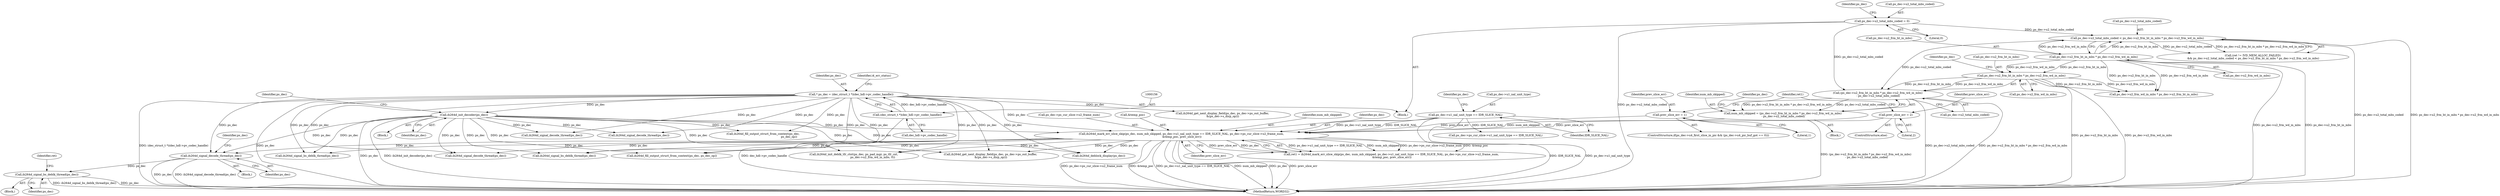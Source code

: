 digraph "0_Android_326fe991a4b7971e8aeaf4ac775491dd8abd85bb@API" {
"1001585" [label="(Call,ih264d_signal_bs_deblk_thread(ps_dec))"];
"1001576" [label="(Call,ih264d_signal_decode_thread(ps_dec))"];
"1000896" [label="(Call,ih264d_init_decoder(ps_dec))"];
"1000153" [label="(Call,* ps_dec = (dec_struct_t *)(dec_hdl->pv_codec_handle))"];
"1000155" [label="(Call,(dec_struct_t *)(dec_hdl->pv_codec_handle))"];
"1001528" [label="(Call,ih264d_mark_err_slice_skip(ps_dec, num_mb_skipped, ps_dec->u1_nal_unit_type == IDR_SLICE_NAL, ps_dec->ps_cur_slice->u2_frame_num,\n &temp_poc, prev_slice_err))"];
"1001496" [label="(Call,num_mb_skipped = (ps_dec->u2_frm_ht_in_mbs * ps_dec->u2_frm_wd_in_mbs)\n - ps_dec->u2_total_mbs_coded)"];
"1001498" [label="(Call,(ps_dec->u2_frm_ht_in_mbs * ps_dec->u2_frm_wd_in_mbs)\n - ps_dec->u2_total_mbs_coded)"];
"1001499" [label="(Call,ps_dec->u2_frm_ht_in_mbs * ps_dec->u2_frm_wd_in_mbs)"];
"1001484" [label="(Call,ps_dec->u2_frm_ht_in_mbs * ps_dec->u2_frm_wd_in_mbs)"];
"1001480" [label="(Call,ps_dec->u2_total_mbs_coded < ps_dec->u2_frm_ht_in_mbs * ps_dec->u2_frm_wd_in_mbs)"];
"1000908" [label="(Call,ps_dec->u2_total_mbs_coded = 0)"];
"1001531" [label="(Call,ps_dec->u1_nal_unit_type == IDR_SLICE_NAL)"];
"1001519" [label="(Call,prev_slice_err = 1)"];
"1001523" [label="(Call,prev_slice_err = 2)"];
"1001525" [label="(Literal,2)"];
"1001536" [label="(Call,ps_dec->ps_cur_slice->u2_frame_num)"];
"1001807" [label="(Call,ih264d_signal_bs_deblk_thread(ps_dec))"];
"1001189" [label="(Call,ih264d_signal_decode_thread(ps_dec))"];
"1001699" [label="(Call,ih264d_signal_decode_thread(ps_dec))"];
"1001528" [label="(Call,ih264d_mark_err_slice_skip(ps_dec, num_mb_skipped, ps_dec->u1_nal_unit_type == IDR_SLICE_NAL, ps_dec->ps_cur_slice->u2_frame_num,\n &temp_poc, prev_slice_err))"];
"1001523" [label="(Call,prev_slice_err = 2)"];
"1001586" [label="(Identifier,ps_dec)"];
"1001589" [label="(Identifier,ret)"];
"1000908" [label="(Call,ps_dec->u2_total_mbs_coded = 0)"];
"1001481" [label="(Call,ps_dec->u2_total_mbs_coded)"];
"1001532" [label="(Call,ps_dec->u1_nal_unit_type)"];
"1001541" [label="(Call,&temp_poc)"];
"1001497" [label="(Identifier,num_mb_skipped)"];
"1001499" [label="(Call,ps_dec->u2_frm_ht_in_mbs * ps_dec->u2_frm_wd_in_mbs)"];
"1001507" [label="(Identifier,ps_dec)"];
"1001891" [label="(Call,ps_dec->ps_cur_slice->u1_nal_unit_type == IDR_SLICE_NAL)"];
"1001403" [label="(Call,ih264d_signal_decode_thread(ps_dec))"];
"1001650" [label="(Call,ps_dec->u2_frm_wd_in_mbs * ps_dec->u2_frm_ht_in_mbs)"];
"1000912" [label="(Literal,0)"];
"1001520" [label="(Identifier,prev_slice_err)"];
"1000895" [label="(Block,)"];
"1001500" [label="(Call,ps_dec->u2_frm_ht_in_mbs)"];
"1001577" [label="(Identifier,ps_dec)"];
"1001985" [label="(Call,ih264d_signal_bs_deblk_thread(ps_dec))"];
"1001576" [label="(Call,ih264d_signal_decode_thread(ps_dec))"];
"1000155" [label="(Call,(dec_struct_t *)(dec_hdl->pv_codec_handle))"];
"1001543" [label="(Identifier,prev_slice_err)"];
"1001575" [label="(Block,)"];
"1001484" [label="(Call,ps_dec->u2_frm_ht_in_mbs * ps_dec->u2_frm_wd_in_mbs)"];
"1001488" [label="(Call,ps_dec->u2_frm_wd_in_mbs)"];
"1001524" [label="(Identifier,prev_slice_err)"];
"1001512" [label="(Identifier,ps_dec)"];
"1001476" [label="(Call,(ret != IVD_MEM_ALLOC_FAILED)\n && ps_dec->u2_total_mbs_coded < ps_dec->u2_frm_ht_in_mbs * ps_dec->u2_frm_wd_in_mbs)"];
"1000162" [label="(Identifier,i4_err_status)"];
"1001526" [label="(Call,ret1 = ih264d_mark_err_slice_skip(ps_dec, num_mb_skipped, ps_dec->u1_nal_unit_type == IDR_SLICE_NAL, ps_dec->ps_cur_slice->u2_frame_num,\n &temp_poc, prev_slice_err))"];
"1002027" [label="(Call,ih264d_fill_output_struct_from_context(ps_dec, ps_dec_op))"];
"1002147" [label="(MethodReturn,WORD32)"];
"1000915" [label="(Identifier,ps_dec)"];
"1001498" [label="(Call,(ps_dec->u2_frm_ht_in_mbs * ps_dec->u2_frm_wd_in_mbs)\n - ps_dec->u2_total_mbs_coded)"];
"1000909" [label="(Call,ps_dec->u2_total_mbs_coded)"];
"1000900" [label="(Identifier,ps_dec)"];
"1001491" [label="(Block,)"];
"1001581" [label="(Identifier,ps_dec)"];
"1001503" [label="(Call,ps_dec->u2_frm_wd_in_mbs)"];
"1001585" [label="(Call,ih264d_signal_bs_deblk_thread(ps_dec))"];
"1000897" [label="(Identifier,ps_dec)"];
"1001530" [label="(Identifier,num_mb_skipped)"];
"1000157" [label="(Call,dec_hdl->pv_codec_handle)"];
"1001584" [label="(Block,)"];
"1001485" [label="(Call,ps_dec->u2_frm_ht_in_mbs)"];
"1001529" [label="(Identifier,ps_dec)"];
"1001506" [label="(Call,ps_dec->u2_total_mbs_coded)"];
"1001535" [label="(Identifier,IDR_SLICE_NAL)"];
"1001665" [label="(Call,ih264d_init_deblk_tfr_ctxt(ps_dec, ps_pad_mgr, ps_tfr_cxt,\n                                           ps_dec->u2_frm_wd_in_mbs, 0))"];
"1001519" [label="(Call,prev_slice_err = 1)"];
"1000896" [label="(Call,ih264d_init_decoder(ps_dec))"];
"1001522" [label="(ControlStructure,else)"];
"1001999" [label="(Call,ih264d_get_next_display_field(ps_dec, ps_dec->ps_out_buffer,\n &(ps_dec->s_disp_op)))"];
"1001527" [label="(Identifier,ret1)"];
"1000153" [label="(Call,* ps_dec = (dec_struct_t *)(dec_hdl->pv_codec_handle))"];
"1001538" [label="(Identifier,ps_dec)"];
"1001509" [label="(ControlStructure,if(ps_dec->u4_first_slice_in_pic && (ps_dec->u4_pic_buf_got == 0)))"];
"1001496" [label="(Call,num_mb_skipped = (ps_dec->u2_frm_ht_in_mbs * ps_dec->u2_frm_wd_in_mbs)\n - ps_dec->u2_total_mbs_coded)"];
"1000151" [label="(Block,)"];
"1001253" [label="(Call,ih264d_fill_output_struct_from_context(ps_dec,\n                                                           ps_dec_op))"];
"1001521" [label="(Literal,1)"];
"1000713" [label="(Call,ih264d_get_next_display_field(ps_dec, ps_dec->ps_out_buffer,\n &(ps_dec->s_disp_op)))"];
"1001531" [label="(Call,ps_dec->u1_nal_unit_type == IDR_SLICE_NAL)"];
"1001480" [label="(Call,ps_dec->u2_total_mbs_coded < ps_dec->u2_frm_ht_in_mbs * ps_dec->u2_frm_wd_in_mbs)"];
"1000154" [label="(Identifier,ps_dec)"];
"1001863" [label="(Call,ih264d_deblock_display(ps_dec))"];
"1001585" -> "1001584"  [label="AST: "];
"1001585" -> "1001586"  [label="CFG: "];
"1001586" -> "1001585"  [label="AST: "];
"1001589" -> "1001585"  [label="CFG: "];
"1001585" -> "1002147"  [label="DDG: ih264d_signal_bs_deblk_thread(ps_dec)"];
"1001585" -> "1002147"  [label="DDG: ps_dec"];
"1001576" -> "1001585"  [label="DDG: ps_dec"];
"1001576" -> "1001575"  [label="AST: "];
"1001576" -> "1001577"  [label="CFG: "];
"1001577" -> "1001576"  [label="AST: "];
"1001581" -> "1001576"  [label="CFG: "];
"1001576" -> "1002147"  [label="DDG: ih264d_signal_decode_thread(ps_dec)"];
"1001576" -> "1002147"  [label="DDG: ps_dec"];
"1000896" -> "1001576"  [label="DDG: ps_dec"];
"1001528" -> "1001576"  [label="DDG: ps_dec"];
"1000153" -> "1001576"  [label="DDG: ps_dec"];
"1000896" -> "1000895"  [label="AST: "];
"1000896" -> "1000897"  [label="CFG: "];
"1000897" -> "1000896"  [label="AST: "];
"1000900" -> "1000896"  [label="CFG: "];
"1000896" -> "1002147"  [label="DDG: ps_dec"];
"1000896" -> "1002147"  [label="DDG: ih264d_init_decoder(ps_dec)"];
"1000153" -> "1000896"  [label="DDG: ps_dec"];
"1000896" -> "1001189"  [label="DDG: ps_dec"];
"1000896" -> "1001253"  [label="DDG: ps_dec"];
"1000896" -> "1001403"  [label="DDG: ps_dec"];
"1000896" -> "1001528"  [label="DDG: ps_dec"];
"1000896" -> "1001665"  [label="DDG: ps_dec"];
"1000896" -> "1001699"  [label="DDG: ps_dec"];
"1000896" -> "1001807"  [label="DDG: ps_dec"];
"1000896" -> "1001863"  [label="DDG: ps_dec"];
"1000896" -> "1001985"  [label="DDG: ps_dec"];
"1000896" -> "1001999"  [label="DDG: ps_dec"];
"1000896" -> "1002027"  [label="DDG: ps_dec"];
"1000153" -> "1000151"  [label="AST: "];
"1000153" -> "1000155"  [label="CFG: "];
"1000154" -> "1000153"  [label="AST: "];
"1000155" -> "1000153"  [label="AST: "];
"1000162" -> "1000153"  [label="CFG: "];
"1000153" -> "1002147"  [label="DDG: (dec_struct_t *)(dec_hdl->pv_codec_handle)"];
"1000153" -> "1002147"  [label="DDG: ps_dec"];
"1000155" -> "1000153"  [label="DDG: dec_hdl->pv_codec_handle"];
"1000153" -> "1000713"  [label="DDG: ps_dec"];
"1000153" -> "1001189"  [label="DDG: ps_dec"];
"1000153" -> "1001253"  [label="DDG: ps_dec"];
"1000153" -> "1001403"  [label="DDG: ps_dec"];
"1000153" -> "1001528"  [label="DDG: ps_dec"];
"1000153" -> "1001665"  [label="DDG: ps_dec"];
"1000153" -> "1001699"  [label="DDG: ps_dec"];
"1000153" -> "1001807"  [label="DDG: ps_dec"];
"1000153" -> "1001863"  [label="DDG: ps_dec"];
"1000153" -> "1001985"  [label="DDG: ps_dec"];
"1000153" -> "1001999"  [label="DDG: ps_dec"];
"1000153" -> "1002027"  [label="DDG: ps_dec"];
"1000155" -> "1000157"  [label="CFG: "];
"1000156" -> "1000155"  [label="AST: "];
"1000157" -> "1000155"  [label="AST: "];
"1000155" -> "1002147"  [label="DDG: dec_hdl->pv_codec_handle"];
"1001528" -> "1001526"  [label="AST: "];
"1001528" -> "1001543"  [label="CFG: "];
"1001529" -> "1001528"  [label="AST: "];
"1001530" -> "1001528"  [label="AST: "];
"1001531" -> "1001528"  [label="AST: "];
"1001536" -> "1001528"  [label="AST: "];
"1001541" -> "1001528"  [label="AST: "];
"1001543" -> "1001528"  [label="AST: "];
"1001526" -> "1001528"  [label="CFG: "];
"1001528" -> "1002147"  [label="DDG: ps_dec->u1_nal_unit_type == IDR_SLICE_NAL"];
"1001528" -> "1002147"  [label="DDG: num_mb_skipped"];
"1001528" -> "1002147"  [label="DDG: ps_dec"];
"1001528" -> "1002147"  [label="DDG: prev_slice_err"];
"1001528" -> "1002147"  [label="DDG: ps_dec->ps_cur_slice->u2_frame_num"];
"1001528" -> "1002147"  [label="DDG: &temp_poc"];
"1001528" -> "1001526"  [label="DDG: ps_dec->u1_nal_unit_type == IDR_SLICE_NAL"];
"1001528" -> "1001526"  [label="DDG: num_mb_skipped"];
"1001528" -> "1001526"  [label="DDG: ps_dec->ps_cur_slice->u2_frame_num"];
"1001528" -> "1001526"  [label="DDG: &temp_poc"];
"1001528" -> "1001526"  [label="DDG: prev_slice_err"];
"1001528" -> "1001526"  [label="DDG: ps_dec"];
"1001496" -> "1001528"  [label="DDG: num_mb_skipped"];
"1001531" -> "1001528"  [label="DDG: ps_dec->u1_nal_unit_type"];
"1001531" -> "1001528"  [label="DDG: IDR_SLICE_NAL"];
"1001519" -> "1001528"  [label="DDG: prev_slice_err"];
"1001523" -> "1001528"  [label="DDG: prev_slice_err"];
"1001528" -> "1001665"  [label="DDG: ps_dec"];
"1001528" -> "1001699"  [label="DDG: ps_dec"];
"1001528" -> "1001807"  [label="DDG: ps_dec"];
"1001528" -> "1001863"  [label="DDG: ps_dec"];
"1001528" -> "1001985"  [label="DDG: ps_dec"];
"1001528" -> "1001999"  [label="DDG: ps_dec"];
"1001528" -> "1002027"  [label="DDG: ps_dec"];
"1001496" -> "1001491"  [label="AST: "];
"1001496" -> "1001498"  [label="CFG: "];
"1001497" -> "1001496"  [label="AST: "];
"1001498" -> "1001496"  [label="AST: "];
"1001512" -> "1001496"  [label="CFG: "];
"1001496" -> "1002147"  [label="DDG: (ps_dec->u2_frm_ht_in_mbs * ps_dec->u2_frm_wd_in_mbs)\n - ps_dec->u2_total_mbs_coded"];
"1001498" -> "1001496"  [label="DDG: ps_dec->u2_frm_ht_in_mbs * ps_dec->u2_frm_wd_in_mbs"];
"1001498" -> "1001496"  [label="DDG: ps_dec->u2_total_mbs_coded"];
"1001498" -> "1001506"  [label="CFG: "];
"1001499" -> "1001498"  [label="AST: "];
"1001506" -> "1001498"  [label="AST: "];
"1001498" -> "1002147"  [label="DDG: ps_dec->u2_total_mbs_coded"];
"1001498" -> "1002147"  [label="DDG: ps_dec->u2_frm_ht_in_mbs * ps_dec->u2_frm_wd_in_mbs"];
"1001499" -> "1001498"  [label="DDG: ps_dec->u2_frm_ht_in_mbs"];
"1001499" -> "1001498"  [label="DDG: ps_dec->u2_frm_wd_in_mbs"];
"1001480" -> "1001498"  [label="DDG: ps_dec->u2_total_mbs_coded"];
"1000908" -> "1001498"  [label="DDG: ps_dec->u2_total_mbs_coded"];
"1001499" -> "1001503"  [label="CFG: "];
"1001500" -> "1001499"  [label="AST: "];
"1001503" -> "1001499"  [label="AST: "];
"1001507" -> "1001499"  [label="CFG: "];
"1001499" -> "1002147"  [label="DDG: ps_dec->u2_frm_ht_in_mbs"];
"1001499" -> "1002147"  [label="DDG: ps_dec->u2_frm_wd_in_mbs"];
"1001484" -> "1001499"  [label="DDG: ps_dec->u2_frm_ht_in_mbs"];
"1001484" -> "1001499"  [label="DDG: ps_dec->u2_frm_wd_in_mbs"];
"1001499" -> "1001650"  [label="DDG: ps_dec->u2_frm_wd_in_mbs"];
"1001499" -> "1001650"  [label="DDG: ps_dec->u2_frm_ht_in_mbs"];
"1001484" -> "1001480"  [label="AST: "];
"1001484" -> "1001488"  [label="CFG: "];
"1001485" -> "1001484"  [label="AST: "];
"1001488" -> "1001484"  [label="AST: "];
"1001480" -> "1001484"  [label="CFG: "];
"1001484" -> "1002147"  [label="DDG: ps_dec->u2_frm_wd_in_mbs"];
"1001484" -> "1002147"  [label="DDG: ps_dec->u2_frm_ht_in_mbs"];
"1001484" -> "1001480"  [label="DDG: ps_dec->u2_frm_ht_in_mbs"];
"1001484" -> "1001480"  [label="DDG: ps_dec->u2_frm_wd_in_mbs"];
"1001484" -> "1001650"  [label="DDG: ps_dec->u2_frm_wd_in_mbs"];
"1001484" -> "1001650"  [label="DDG: ps_dec->u2_frm_ht_in_mbs"];
"1001480" -> "1001476"  [label="AST: "];
"1001481" -> "1001480"  [label="AST: "];
"1001476" -> "1001480"  [label="CFG: "];
"1001480" -> "1002147"  [label="DDG: ps_dec->u2_total_mbs_coded"];
"1001480" -> "1002147"  [label="DDG: ps_dec->u2_frm_ht_in_mbs * ps_dec->u2_frm_wd_in_mbs"];
"1001480" -> "1001476"  [label="DDG: ps_dec->u2_total_mbs_coded"];
"1001480" -> "1001476"  [label="DDG: ps_dec->u2_frm_ht_in_mbs * ps_dec->u2_frm_wd_in_mbs"];
"1000908" -> "1001480"  [label="DDG: ps_dec->u2_total_mbs_coded"];
"1000908" -> "1000151"  [label="AST: "];
"1000908" -> "1000912"  [label="CFG: "];
"1000909" -> "1000908"  [label="AST: "];
"1000912" -> "1000908"  [label="AST: "];
"1000915" -> "1000908"  [label="CFG: "];
"1000908" -> "1002147"  [label="DDG: ps_dec->u2_total_mbs_coded"];
"1001531" -> "1001535"  [label="CFG: "];
"1001532" -> "1001531"  [label="AST: "];
"1001535" -> "1001531"  [label="AST: "];
"1001538" -> "1001531"  [label="CFG: "];
"1001531" -> "1002147"  [label="DDG: IDR_SLICE_NAL"];
"1001531" -> "1002147"  [label="DDG: ps_dec->u1_nal_unit_type"];
"1001531" -> "1001891"  [label="DDG: IDR_SLICE_NAL"];
"1001519" -> "1001509"  [label="AST: "];
"1001519" -> "1001521"  [label="CFG: "];
"1001520" -> "1001519"  [label="AST: "];
"1001521" -> "1001519"  [label="AST: "];
"1001527" -> "1001519"  [label="CFG: "];
"1001523" -> "1001522"  [label="AST: "];
"1001523" -> "1001525"  [label="CFG: "];
"1001524" -> "1001523"  [label="AST: "];
"1001525" -> "1001523"  [label="AST: "];
"1001527" -> "1001523"  [label="CFG: "];
}
